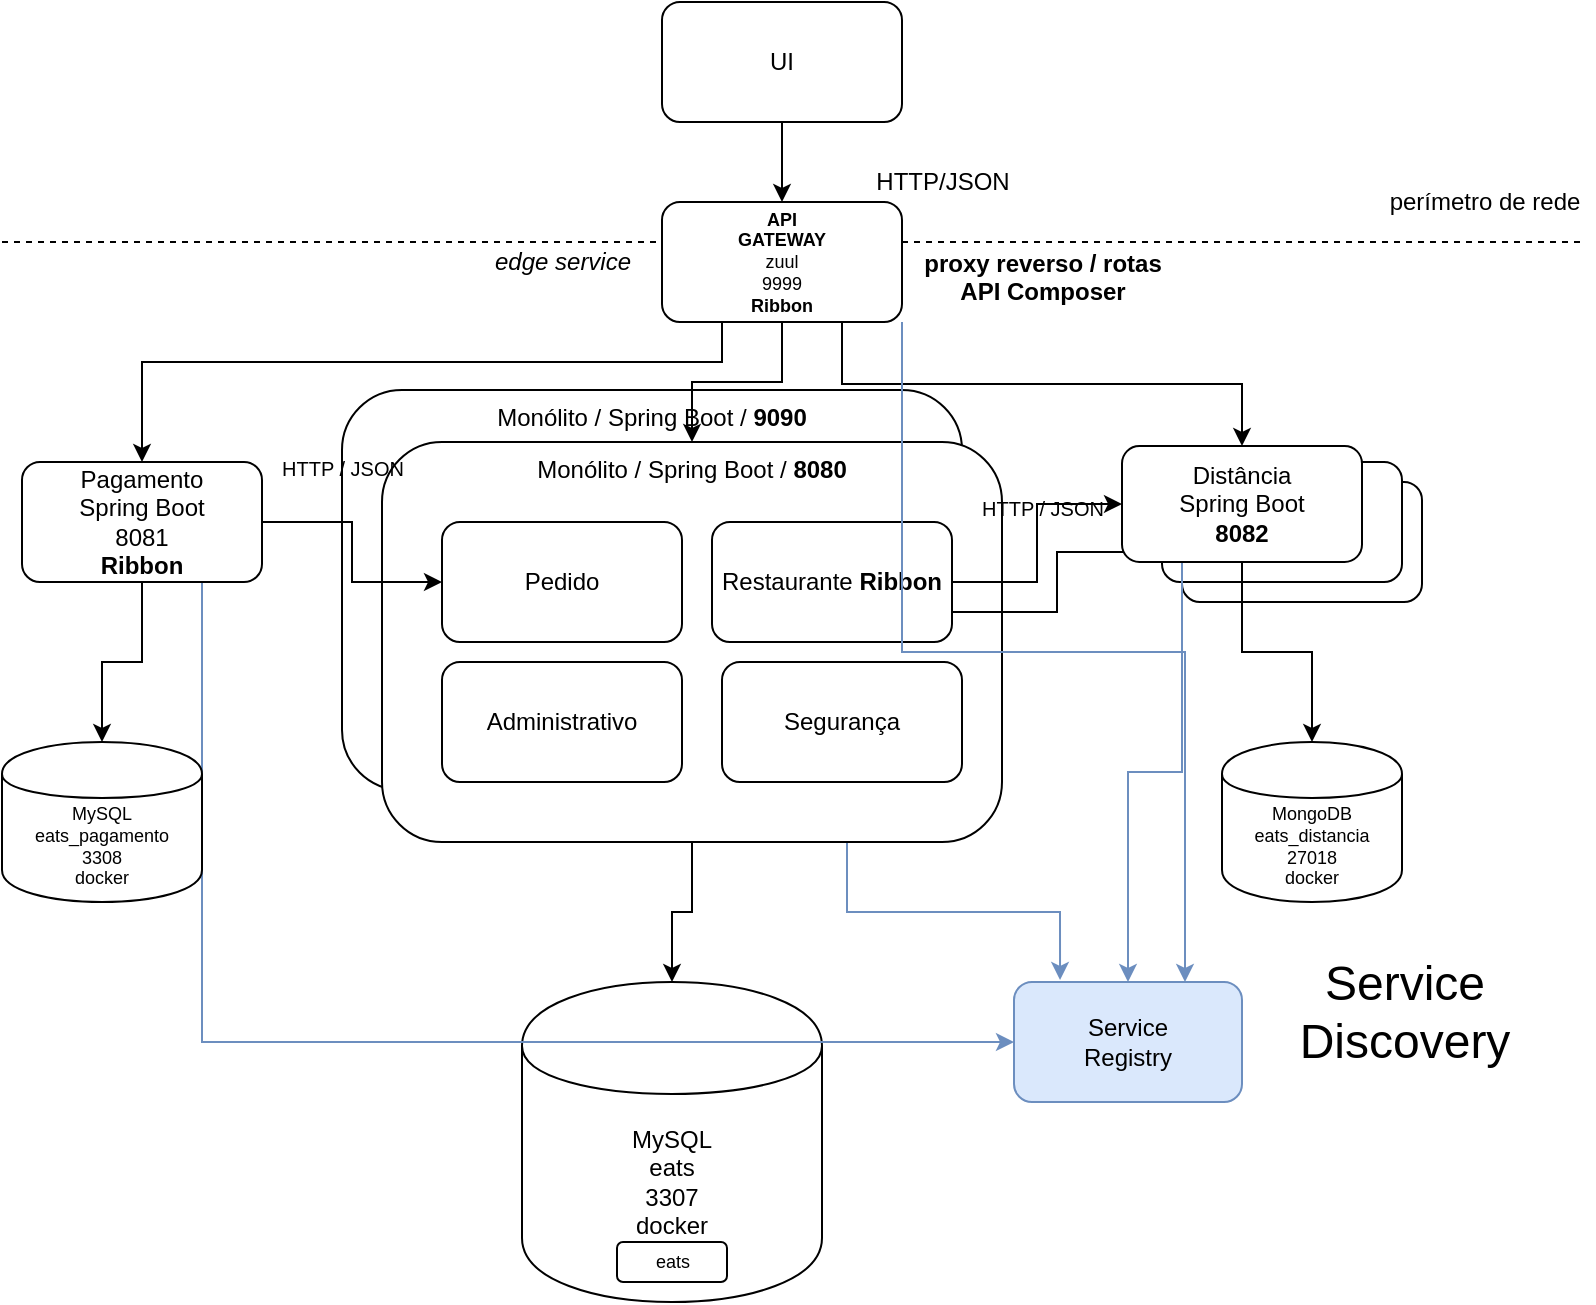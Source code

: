<mxfile version="12.9.6" type="device"><diagram id="_wSEptGag3BsRN_Ll8dC" name="Page-1"><mxGraphModel dx="1108" dy="1597" grid="1" gridSize="10" guides="1" tooltips="1" connect="1" arrows="1" fold="1" page="1" pageScale="1" pageWidth="850" pageHeight="1100" math="0" shadow="0"><root><mxCell id="0"/><mxCell id="1" parent="0"/><mxCell id="aS-X-ERC-mxKL3yC7Omb-21" value="Distância&lt;br&gt;Spring Boot&lt;br&gt;&lt;b&gt;9092&lt;/b&gt;" style="rounded=1;whiteSpace=wrap;html=1;" vertex="1" parent="1"><mxGeometry x="600" y="90" width="120" height="60" as="geometry"/></mxCell><mxCell id="y2pUeTgZhm8g_LGULcBH-119" value="Monólito / Spring Boot / &lt;b&gt;9090&lt;/b&gt;" style="rounded=1;whiteSpace=wrap;html=1;verticalAlign=top;" parent="1" vertex="1"><mxGeometry x="180" y="44" width="310" height="200" as="geometry"/></mxCell><mxCell id="y2pUeTgZhm8g_LGULcBH-118" value="Distância&lt;br&gt;Spring Boot&lt;br&gt;&lt;b&gt;9092&lt;/b&gt;" style="rounded=1;whiteSpace=wrap;html=1;" parent="1" vertex="1"><mxGeometry x="590" y="80" width="120" height="60" as="geometry"/></mxCell><mxCell id="y2pUeTgZhm8g_LGULcBH-7" value="MySQL&lt;br&gt;eats&lt;br&gt;3307&lt;br&gt;docker" style="shape=cylinder;whiteSpace=wrap;html=1;boundedLbl=1;backgroundOutline=1;verticalAlign=middle;" parent="1" vertex="1"><mxGeometry x="270" y="340" width="150" height="160" as="geometry"/></mxCell><mxCell id="y2pUeTgZhm8g_LGULcBH-1" value="" style="endArrow=none;dashed=1;html=1;" parent="1" edge="1"><mxGeometry width="50" height="50" relative="1" as="geometry"><mxPoint x="10" y="-30" as="sourcePoint"/><mxPoint x="800" y="-30" as="targetPoint"/></mxGeometry></mxCell><mxCell id="y2pUeTgZhm8g_LGULcBH-2" style="edgeStyle=orthogonalEdgeStyle;rounded=0;orthogonalLoop=1;jettySize=auto;html=1;exitX=0.5;exitY=1;exitDx=0;exitDy=0;" parent="1" source="y2pUeTgZhm8g_LGULcBH-3" target="y2pUeTgZhm8g_LGULcBH-7" edge="1"><mxGeometry relative="1" as="geometry"/></mxCell><mxCell id="aS-X-ERC-mxKL3yC7Omb-26" style="edgeStyle=orthogonalEdgeStyle;rounded=0;orthogonalLoop=1;jettySize=auto;html=1;exitX=0.75;exitY=1;exitDx=0;exitDy=0;entryX=0.202;entryY=-0.017;entryDx=0;entryDy=0;entryPerimeter=0;strokeWidth=1;fillColor=#dae8fc;strokeColor=#6c8ebf;" edge="1" parent="1" source="y2pUeTgZhm8g_LGULcBH-3" target="aS-X-ERC-mxKL3yC7Omb-23"><mxGeometry relative="1" as="geometry"/></mxCell><mxCell id="y2pUeTgZhm8g_LGULcBH-3" value="Monólito / Spring Boot / &lt;b&gt;8080&lt;/b&gt;" style="rounded=1;whiteSpace=wrap;html=1;verticalAlign=top;" parent="1" vertex="1"><mxGeometry x="200" y="70" width="310" height="200" as="geometry"/></mxCell><mxCell id="y2pUeTgZhm8g_LGULcBH-4" style="edgeStyle=orthogonalEdgeStyle;rounded=0;orthogonalLoop=1;jettySize=auto;html=1;exitX=1;exitY=0.5;exitDx=0;exitDy=0;fontSize=17;fontColor=#E6E6E6;strokeWidth=1;" parent="1" source="y2pUeTgZhm8g_LGULcBH-5" target="y2pUeTgZhm8g_LGULcBH-14" edge="1"><mxGeometry relative="1" as="geometry"/></mxCell><mxCell id="aS-X-ERC-mxKL3yC7Omb-1" style="edgeStyle=orthogonalEdgeStyle;rounded=0;orthogonalLoop=1;jettySize=auto;html=1;exitX=1;exitY=0.75;exitDx=0;exitDy=0;entryX=0;entryY=0.75;entryDx=0;entryDy=0;strokeWidth=1;" edge="1" parent="1" source="y2pUeTgZhm8g_LGULcBH-5" target="y2pUeTgZhm8g_LGULcBH-118"><mxGeometry relative="1" as="geometry"/></mxCell><mxCell id="y2pUeTgZhm8g_LGULcBH-5" value="Restaurante&lt;b&gt; Ribbon&lt;/b&gt;" style="rounded=1;whiteSpace=wrap;html=1;" parent="1" vertex="1"><mxGeometry x="365" y="110" width="120" height="60" as="geometry"/></mxCell><mxCell id="y2pUeTgZhm8g_LGULcBH-6" value="Pedido" style="rounded=1;whiteSpace=wrap;html=1;" parent="1" vertex="1"><mxGeometry x="230" y="110" width="120" height="60" as="geometry"/></mxCell><mxCell id="y2pUeTgZhm8g_LGULcBH-8" value="Administrativo" style="rounded=1;whiteSpace=wrap;html=1;" parent="1" vertex="1"><mxGeometry x="230" y="180" width="120" height="60" as="geometry"/></mxCell><mxCell id="y2pUeTgZhm8g_LGULcBH-9" value="Segurança" style="rounded=1;whiteSpace=wrap;html=1;" parent="1" vertex="1"><mxGeometry x="370" y="180" width="120" height="60" as="geometry"/></mxCell><mxCell id="y2pUeTgZhm8g_LGULcBH-10" style="edgeStyle=orthogonalEdgeStyle;rounded=0;orthogonalLoop=1;jettySize=auto;html=1;exitX=0.5;exitY=1;exitDx=0;exitDy=0;fontSize=9;fontColor=#E6E6E6;" parent="1" source="y2pUeTgZhm8g_LGULcBH-12" target="y2pUeTgZhm8g_LGULcBH-15" edge="1"><mxGeometry relative="1" as="geometry"/></mxCell><mxCell id="y2pUeTgZhm8g_LGULcBH-11" style="edgeStyle=orthogonalEdgeStyle;rounded=0;orthogonalLoop=1;jettySize=auto;html=1;exitX=1;exitY=0.5;exitDx=0;exitDy=0;fontSize=9;fontColor=#E6E6E6;strokeWidth=1;" parent="1" source="y2pUeTgZhm8g_LGULcBH-12" target="y2pUeTgZhm8g_LGULcBH-6" edge="1"><mxGeometry relative="1" as="geometry"/></mxCell><mxCell id="aS-X-ERC-mxKL3yC7Omb-27" style="edgeStyle=orthogonalEdgeStyle;rounded=0;orthogonalLoop=1;jettySize=auto;html=1;exitX=0.75;exitY=1;exitDx=0;exitDy=0;entryX=0;entryY=0.5;entryDx=0;entryDy=0;strokeWidth=1;fillColor=#dae8fc;strokeColor=#6c8ebf;" edge="1" parent="1" source="y2pUeTgZhm8g_LGULcBH-12" target="aS-X-ERC-mxKL3yC7Omb-23"><mxGeometry relative="1" as="geometry"/></mxCell><mxCell id="y2pUeTgZhm8g_LGULcBH-12" value="Pagamento&lt;br&gt;Spring Boot&lt;br&gt;8081&lt;br&gt;&lt;b&gt;Ribbon&lt;/b&gt;" style="rounded=1;whiteSpace=wrap;html=1;" parent="1" vertex="1"><mxGeometry x="20" y="80" width="120" height="60" as="geometry"/></mxCell><mxCell id="y2pUeTgZhm8g_LGULcBH-13" style="edgeStyle=orthogonalEdgeStyle;rounded=0;orthogonalLoop=1;jettySize=auto;html=1;exitX=0.5;exitY=1;exitDx=0;exitDy=0;fontSize=9;fontColor=#E6E6E6;" parent="1" source="y2pUeTgZhm8g_LGULcBH-14" target="y2pUeTgZhm8g_LGULcBH-17" edge="1"><mxGeometry relative="1" as="geometry"/></mxCell><mxCell id="aS-X-ERC-mxKL3yC7Omb-25" style="edgeStyle=orthogonalEdgeStyle;rounded=0;orthogonalLoop=1;jettySize=auto;html=1;exitX=0.25;exitY=1;exitDx=0;exitDy=0;strokeWidth=1;fillColor=#dae8fc;strokeColor=#6c8ebf;" edge="1" parent="1" source="y2pUeTgZhm8g_LGULcBH-14" target="aS-X-ERC-mxKL3yC7Omb-23"><mxGeometry relative="1" as="geometry"/></mxCell><mxCell id="y2pUeTgZhm8g_LGULcBH-14" value="Distância&lt;br&gt;Spring Boot&lt;br&gt;&lt;b&gt;8082&lt;/b&gt;" style="rounded=1;whiteSpace=wrap;html=1;" parent="1" vertex="1"><mxGeometry x="570" y="72" width="120" height="58" as="geometry"/></mxCell><mxCell id="y2pUeTgZhm8g_LGULcBH-15" value="MySQL&lt;br style=&quot;font-size: 9px;&quot;&gt;eats_pagamento&lt;br style=&quot;font-size: 9px;&quot;&gt;3308&lt;br style=&quot;font-size: 9px;&quot;&gt;docker" style="shape=cylinder;whiteSpace=wrap;html=1;boundedLbl=1;backgroundOutline=1;fontSize=9;" parent="1" vertex="1"><mxGeometry x="10" y="220" width="100" height="80" as="geometry"/></mxCell><mxCell id="y2pUeTgZhm8g_LGULcBH-16" value="eats" style="rounded=1;whiteSpace=wrap;html=1;fontSize=9;" parent="1" vertex="1"><mxGeometry x="317.5" y="470" width="55" height="20" as="geometry"/></mxCell><mxCell id="y2pUeTgZhm8g_LGULcBH-17" value="MongoDB&lt;br&gt;eats_distancia&lt;br&gt;27018&lt;br&gt;docker" style="shape=cylinder;whiteSpace=wrap;html=1;boundedLbl=1;backgroundOutline=1;fontSize=9;" parent="1" vertex="1"><mxGeometry x="620" y="220" width="90" height="80" as="geometry"/></mxCell><mxCell id="y2pUeTgZhm8g_LGULcBH-18" style="edgeStyle=orthogonalEdgeStyle;rounded=0;orthogonalLoop=1;jettySize=auto;html=1;exitX=0.5;exitY=1;exitDx=0;exitDy=0;fontSize=9;fontColor=#E6E6E6;strokeWidth=1;" parent="1" source="y2pUeTgZhm8g_LGULcBH-21" target="y2pUeTgZhm8g_LGULcBH-3" edge="1"><mxGeometry relative="1" as="geometry"/></mxCell><mxCell id="y2pUeTgZhm8g_LGULcBH-19" style="edgeStyle=orthogonalEdgeStyle;rounded=0;orthogonalLoop=1;jettySize=auto;html=1;exitX=0.25;exitY=1;exitDx=0;exitDy=0;entryX=0.5;entryY=0;entryDx=0;entryDy=0;fontSize=9;fontColor=#E6E6E6;" parent="1" source="y2pUeTgZhm8g_LGULcBH-21" target="y2pUeTgZhm8g_LGULcBH-12" edge="1"><mxGeometry relative="1" as="geometry"><Array as="points"><mxPoint x="370" y="30"/><mxPoint x="80" y="30"/></Array></mxGeometry></mxCell><mxCell id="y2pUeTgZhm8g_LGULcBH-20" style="edgeStyle=orthogonalEdgeStyle;rounded=0;orthogonalLoop=1;jettySize=auto;html=1;exitX=0.75;exitY=1;exitDx=0;exitDy=0;entryX=0.5;entryY=0;entryDx=0;entryDy=0;fontSize=9;fontColor=#E6E6E6;strokeWidth=1;" parent="1" source="y2pUeTgZhm8g_LGULcBH-21" target="y2pUeTgZhm8g_LGULcBH-14" edge="1"><mxGeometry relative="1" as="geometry"/></mxCell><mxCell id="aS-X-ERC-mxKL3yC7Omb-28" style="edgeStyle=orthogonalEdgeStyle;rounded=0;orthogonalLoop=1;jettySize=auto;html=1;exitX=1;exitY=1;exitDx=0;exitDy=0;entryX=0.75;entryY=0;entryDx=0;entryDy=0;strokeWidth=1;fillColor=#dae8fc;strokeColor=#6c8ebf;" edge="1" parent="1" source="y2pUeTgZhm8g_LGULcBH-21" target="aS-X-ERC-mxKL3yC7Omb-23"><mxGeometry relative="1" as="geometry"/></mxCell><mxCell id="y2pUeTgZhm8g_LGULcBH-21" value="&lt;b&gt;API&lt;br&gt;GATEWAY&lt;/b&gt;&lt;br&gt;zuul&lt;br&gt;9999&lt;br&gt;&lt;b&gt;Ribbon&lt;/b&gt;" style="rounded=1;whiteSpace=wrap;html=1;fontSize=9;" parent="1" vertex="1"><mxGeometry x="340" y="-50" width="120" height="60" as="geometry"/></mxCell><mxCell id="y2pUeTgZhm8g_LGULcBH-22" value="&lt;font style=&quot;font-size: 10px&quot;&gt;HTTP / JSON&lt;/font&gt;" style="text;html=1;align=center;verticalAlign=middle;resizable=0;points=[];autosize=1;fontSize=22;strokeWidth=3;" parent="1" vertex="1"><mxGeometry x="140" y="60" width="80" height="40" as="geometry"/></mxCell><mxCell id="y2pUeTgZhm8g_LGULcBH-23" value="&lt;font style=&quot;font-size: 10px&quot;&gt;HTTP / JSON&lt;/font&gt;" style="text;html=1;align=center;verticalAlign=middle;resizable=0;points=[];autosize=1;fontSize=22;" parent="1" vertex="1"><mxGeometry x="490" y="80" width="80" height="40" as="geometry"/></mxCell><mxCell id="y2pUeTgZhm8g_LGULcBH-24" value="perímetro de rede" style="text;html=1;align=center;verticalAlign=middle;resizable=0;points=[];autosize=1;" parent="1" vertex="1"><mxGeometry x="696" y="-60" width="110" height="20" as="geometry"/></mxCell><mxCell id="y2pUeTgZhm8g_LGULcBH-25" style="edgeStyle=orthogonalEdgeStyle;rounded=0;orthogonalLoop=1;jettySize=auto;html=1;exitX=0.5;exitY=1;exitDx=0;exitDy=0;entryX=0.5;entryY=0;entryDx=0;entryDy=0;" parent="1" source="y2pUeTgZhm8g_LGULcBH-26" target="y2pUeTgZhm8g_LGULcBH-21" edge="1"><mxGeometry relative="1" as="geometry"/></mxCell><mxCell id="y2pUeTgZhm8g_LGULcBH-26" value="UI" style="rounded=1;whiteSpace=wrap;html=1;" parent="1" vertex="1"><mxGeometry x="340" y="-150" width="120" height="60" as="geometry"/></mxCell><mxCell id="y2pUeTgZhm8g_LGULcBH-28" value="HTTP/JSON" style="text;html=1;align=center;verticalAlign=middle;resizable=0;points=[];autosize=1;" parent="1" vertex="1"><mxGeometry x="440" y="-70" width="80" height="20" as="geometry"/></mxCell><mxCell id="y2pUeTgZhm8g_LGULcBH-29" value="&lt;i&gt;edge service&lt;/i&gt;" style="text;html=1;align=center;verticalAlign=middle;resizable=0;points=[];autosize=1;" parent="1" vertex="1"><mxGeometry x="250" y="-30" width="80" height="20" as="geometry"/></mxCell><mxCell id="y2pUeTgZhm8g_LGULcBH-30" value="&lt;b&gt;proxy reverso / rotas&lt;br&gt;API Composer&lt;br&gt;&lt;br&gt;&lt;/b&gt;" style="text;html=1;align=center;verticalAlign=middle;resizable=0;points=[];autosize=1;" parent="1" vertex="1"><mxGeometry x="465" y="-30" width="130" height="50" as="geometry"/></mxCell><mxCell id="aS-X-ERC-mxKL3yC7Omb-23" value="Service&lt;br&gt;Registry" style="rounded=1;whiteSpace=wrap;html=1;align=center;fillColor=#dae8fc;strokeColor=#6c8ebf;" vertex="1" parent="1"><mxGeometry x="516" y="340" width="114" height="60" as="geometry"/></mxCell><mxCell id="aS-X-ERC-mxKL3yC7Omb-30" value="&lt;font style=&quot;font-size: 24px&quot;&gt;Service&lt;br&gt;Discovery&lt;/font&gt;" style="text;html=1;align=center;verticalAlign=middle;resizable=0;points=[];autosize=1;" vertex="1" parent="1"><mxGeometry x="651" y="335" width="120" height="40" as="geometry"/></mxCell></root></mxGraphModel></diagram></mxfile>